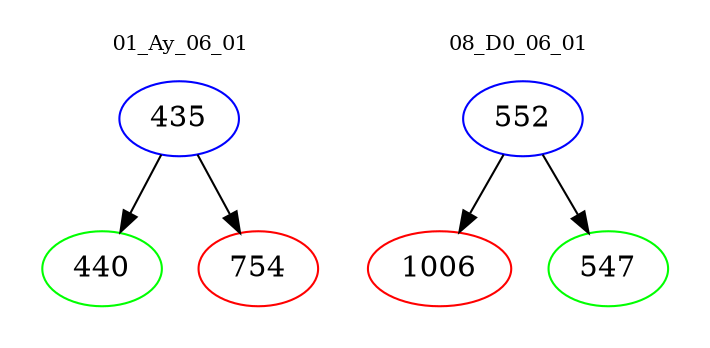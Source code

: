 digraph{
subgraph cluster_0 {
color = white
label = "01_Ay_06_01";
fontsize=10;
T0_435 [label="435", color="blue"]
T0_435 -> T0_440 [color="black"]
T0_440 [label="440", color="green"]
T0_435 -> T0_754 [color="black"]
T0_754 [label="754", color="red"]
}
subgraph cluster_1 {
color = white
label = "08_D0_06_01";
fontsize=10;
T1_552 [label="552", color="blue"]
T1_552 -> T1_1006 [color="black"]
T1_1006 [label="1006", color="red"]
T1_552 -> T1_547 [color="black"]
T1_547 [label="547", color="green"]
}
}
